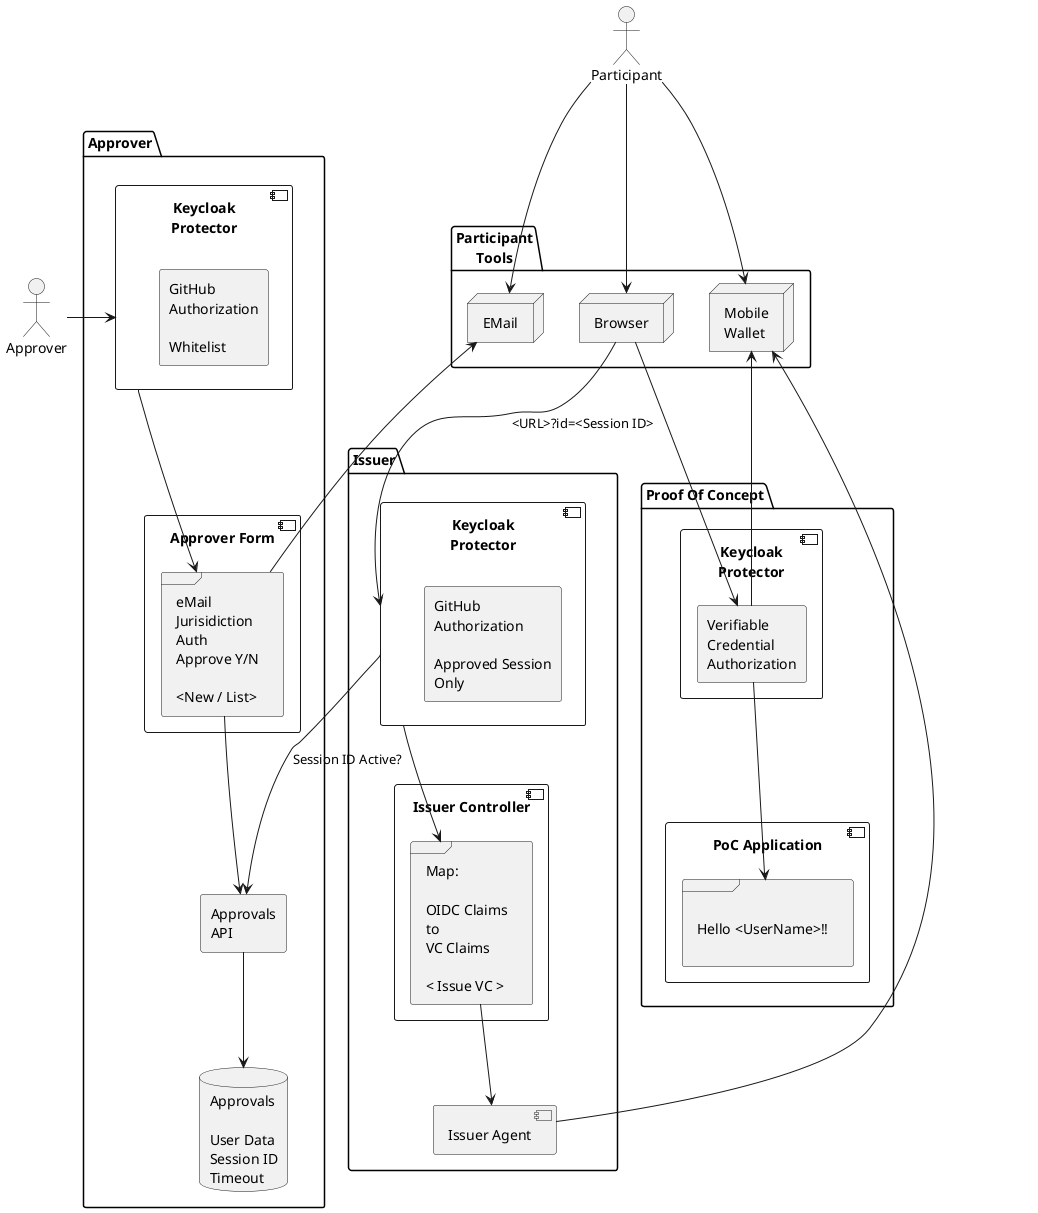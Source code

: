 @startuml

actor Approver

package Approver as app {
    component "Keycloak\nProtector\n" as kcapp {
        rectangle "GitHub\nAuthorization\n\nWhitelist" as appgh
    }
    component "Approver Form\n" {
        frame  "eMail\nJurisidiction\nAuth\nApprove Y/N\n\n<New / List>" as appfm
    }
    database "Approvals\n\nUser Data\nSession ID\nTimeout" as appdb
    rectangle "Approvals\nAPI" as appapi
    kcapp --> appfm
    appfm --> appapi
    appapi --> appdb

}
Approver -right-> kcapp

package Issuer as iss {
    component "Keycloak\nProtector\n" as issapp {
        rectangle "GitHub\nAuthorization\n\nApproved Session\nOnly" as isgh
    }
    component "Issuer Controller\n" {
        frame "Map:\n\nOIDC Claims\nto\nVC Claims\n\n< Issue VC >" as isscon
    }
    component "Issuer Agent" as issag
    issapp --> isscon
    issapp --> appapi: Session ID Active?
    isscon --> issag
}

actor Participant as part

package "Participant\nTools" as tools {
    node EMail as email
    node "Mobile\nWallet" as mwallet
    node "Browser" as browser
    part --> email
    part --> browser
    part --> mwallet
    appfm -up-> email
    issag -up-> mwallet
    browser --> issapp: <URL>?id=<Session ID>
}

package "Proof Of Concept" as poc {
    component "Keycloak\nProtector\n" as pocapp {
        rectangle "Verifiable\nCredential\nAuthorization" as pocauth
    }
    component "PoC Application\n" {
        frame "\nHello <UserName>!!\n" as poccon
    }

browser --> pocauth
pocauth --> mwallet
pocauth --> poccon
}

@enduml